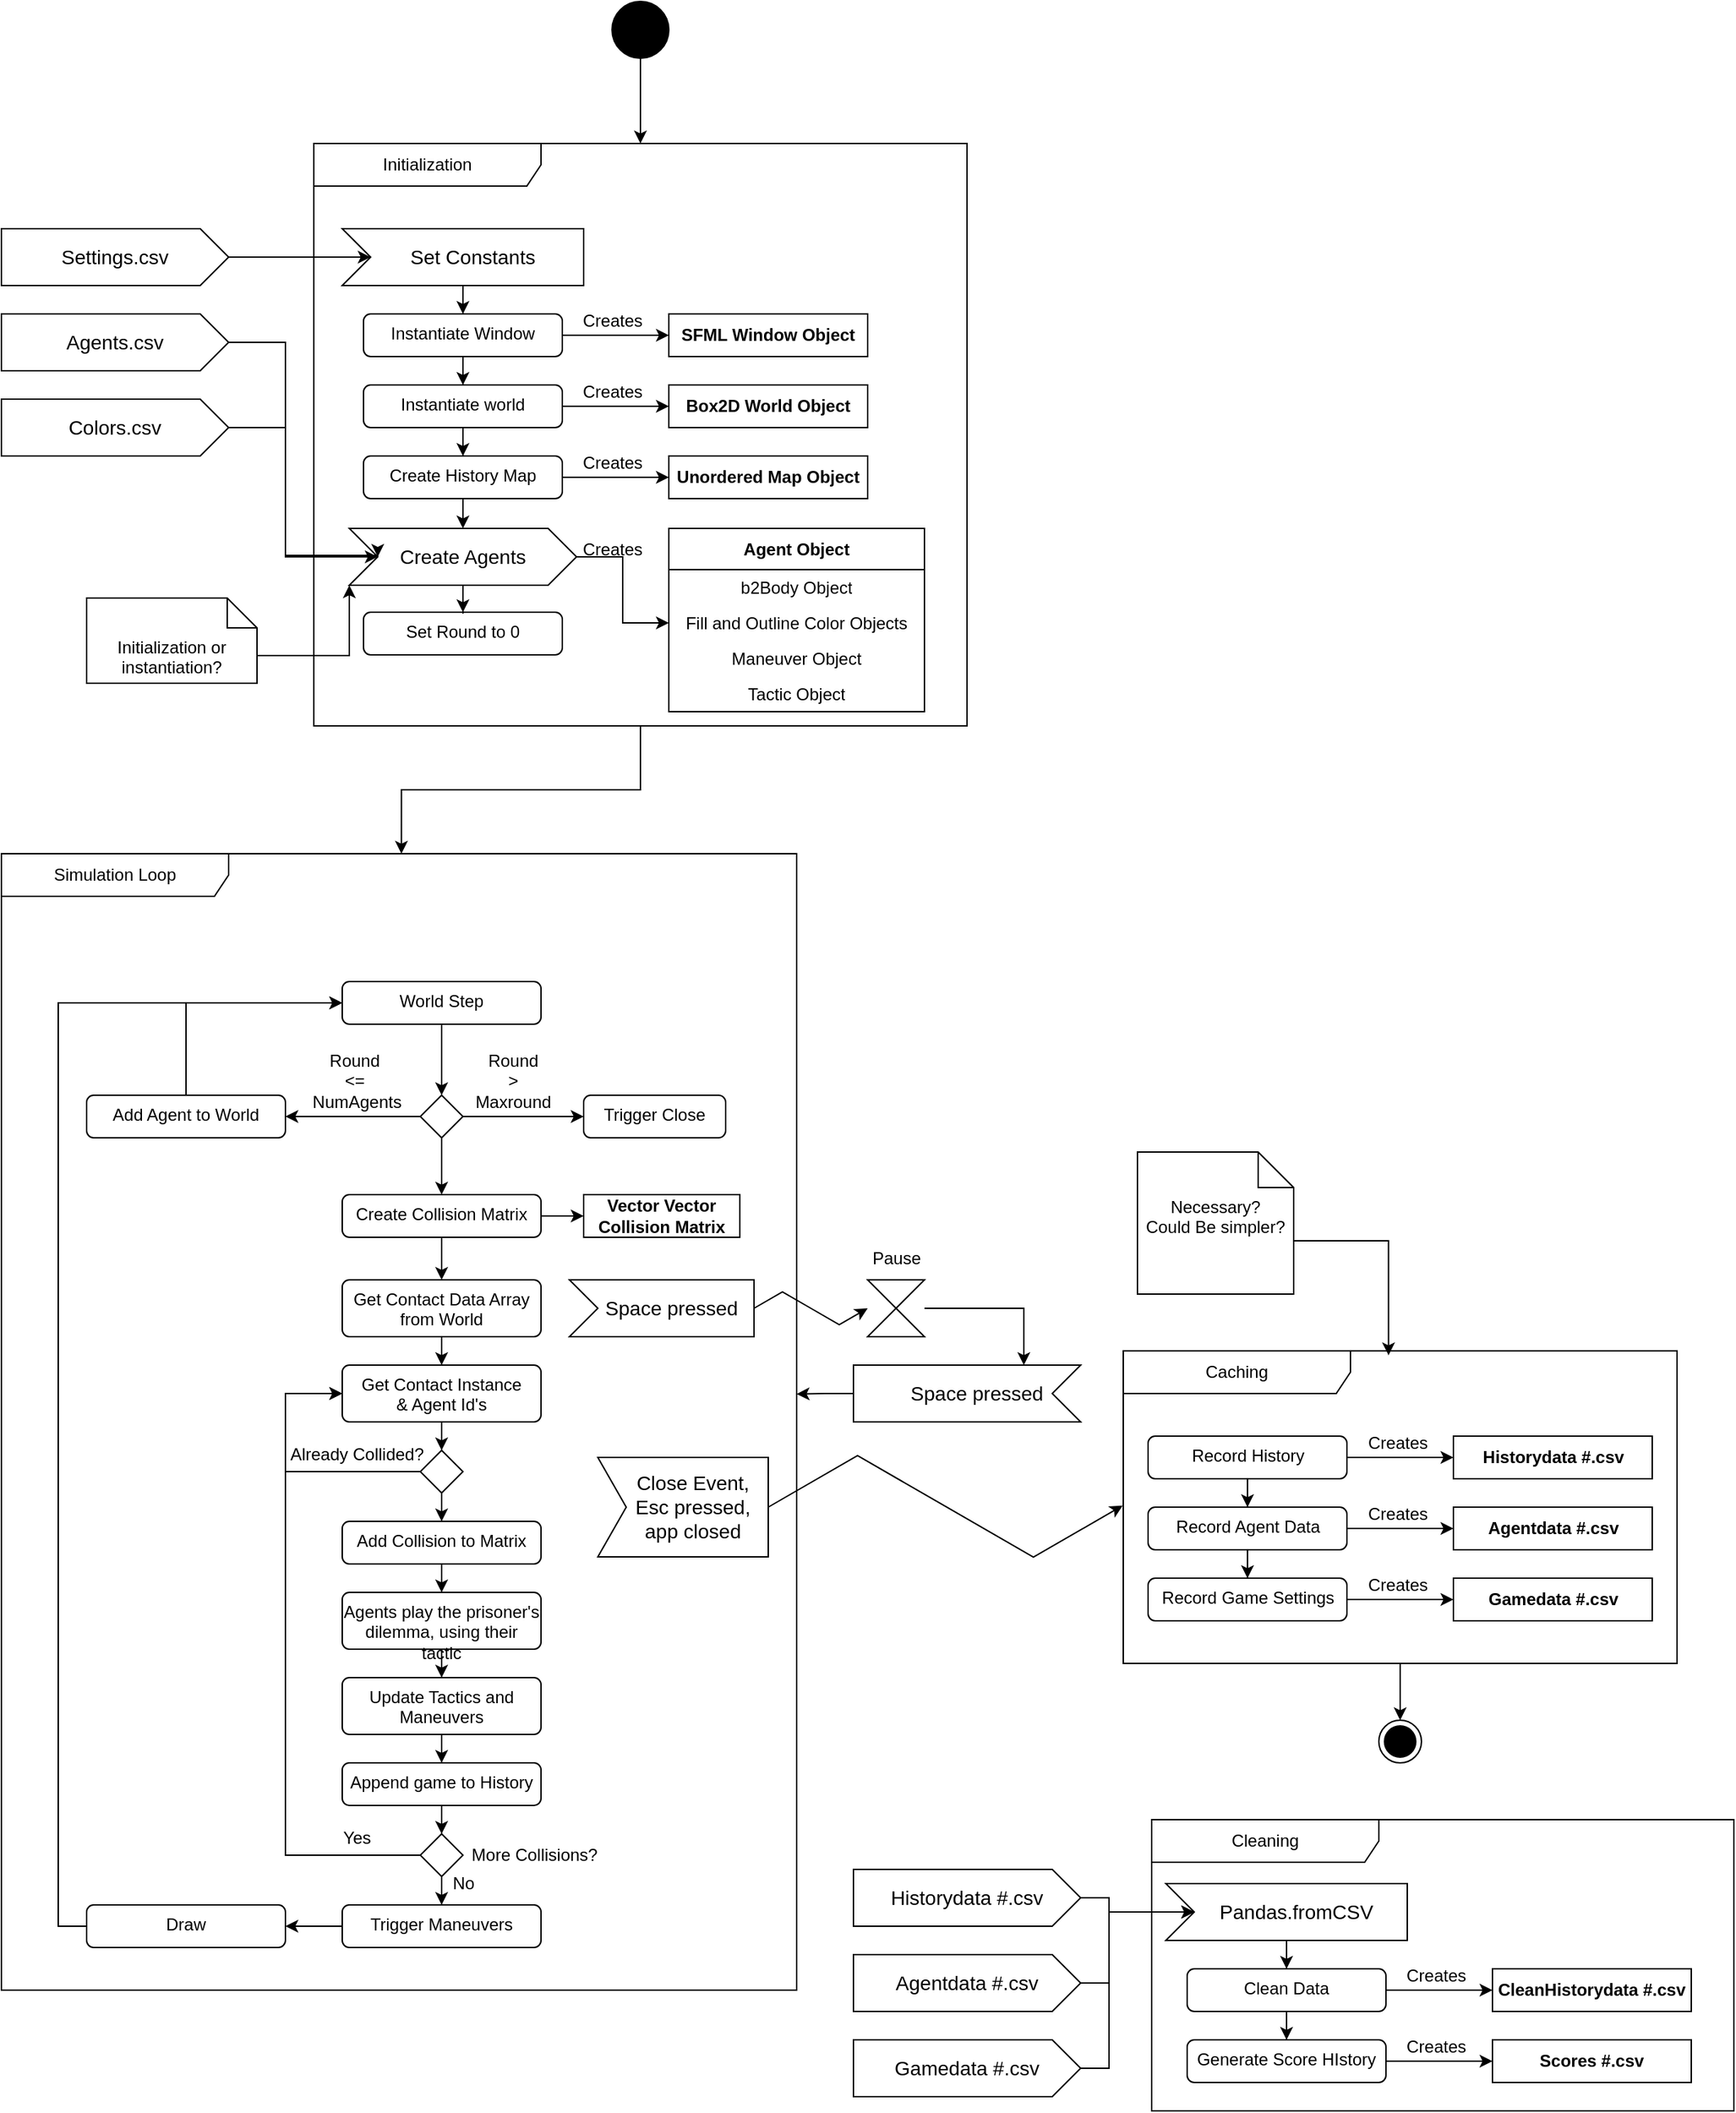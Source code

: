 <mxfile version="24.8.6">
  <diagram name="Page-1" id="0783ab3e-0a74-02c8-0abd-f7b4e66b4bec">
    <mxGraphModel dx="1615" dy="814" grid="1" gridSize="10" guides="1" tooltips="1" connect="1" arrows="1" fold="1" page="1" pageScale="1" pageWidth="850" pageHeight="1100" background="none" math="0" shadow="0">
      <root>
        <mxCell id="0" />
        <mxCell id="1" parent="0" />
        <mxCell id="HePBQS-gzyi-C_9M0Dz4-7" style="edgeStyle=orthogonalEdgeStyle;rounded=0;orthogonalLoop=1;jettySize=auto;html=1;exitX=0.5;exitY=1;exitDx=0;exitDy=0;" parent="1" source="HePBQS-gzyi-C_9M0Dz4-1" target="HePBQS-gzyi-C_9M0Dz4-6" edge="1">
          <mxGeometry relative="1" as="geometry" />
        </mxCell>
        <mxCell id="HePBQS-gzyi-C_9M0Dz4-1" value="" style="ellipse;fillColor=strokeColor;html=1;" parent="1" vertex="1">
          <mxGeometry x="630" y="40" width="40" height="40" as="geometry" />
        </mxCell>
        <mxCell id="ZIDh877lTrc100sIrqAo-133" value="" style="edgeStyle=orthogonalEdgeStyle;rounded=0;orthogonalLoop=1;jettySize=auto;html=1;entryX=0.503;entryY=0;entryDx=0;entryDy=0;entryPerimeter=0;" parent="1" source="HePBQS-gzyi-C_9M0Dz4-6" target="ZIDh877lTrc100sIrqAo-1" edge="1">
          <mxGeometry relative="1" as="geometry">
            <mxPoint x="650" y="630" as="targetPoint" />
          </mxGeometry>
        </mxCell>
        <mxCell id="HePBQS-gzyi-C_9M0Dz4-6" value="Initialization" style="shape=umlFrame;whiteSpace=wrap;html=1;pointerEvents=0;recursiveResize=0;container=1;collapsible=0;width=160;" parent="1" vertex="1">
          <mxGeometry x="420" y="140" width="460" height="410" as="geometry" />
        </mxCell>
        <mxCell id="HePBQS-gzyi-C_9M0Dz4-15" value="" style="edgeStyle=orthogonalEdgeStyle;rounded=0;orthogonalLoop=1;jettySize=auto;html=1;" parent="HePBQS-gzyi-C_9M0Dz4-6" source="HePBQS-gzyi-C_9M0Dz4-12" target="HePBQS-gzyi-C_9M0Dz4-14" edge="1">
          <mxGeometry relative="1" as="geometry" />
        </mxCell>
        <mxCell id="HePBQS-gzyi-C_9M0Dz4-12" value="Set Constants" style="html=1;shape=mxgraph.infographic.ribbonSimple;notch1=20;notch2=0;align=center;verticalAlign=middle;fontSize=14;fontStyle=0;fillColor=#FFFFFF;flipH=0;spacingRight=0;spacingLeft=14;whiteSpace=wrap;" parent="HePBQS-gzyi-C_9M0Dz4-6" vertex="1">
          <mxGeometry x="20" y="60" width="170" height="40" as="geometry" />
        </mxCell>
        <mxCell id="HePBQS-gzyi-C_9M0Dz4-17" value="" style="edgeStyle=orthogonalEdgeStyle;rounded=0;orthogonalLoop=1;jettySize=auto;html=1;" parent="HePBQS-gzyi-C_9M0Dz4-6" source="HePBQS-gzyi-C_9M0Dz4-14" target="HePBQS-gzyi-C_9M0Dz4-16" edge="1">
          <mxGeometry relative="1" as="geometry" />
        </mxCell>
        <mxCell id="HePBQS-gzyi-C_9M0Dz4-21" value="" style="edgeStyle=orthogonalEdgeStyle;rounded=0;orthogonalLoop=1;jettySize=auto;html=1;" parent="HePBQS-gzyi-C_9M0Dz4-6" source="HePBQS-gzyi-C_9M0Dz4-14" target="HePBQS-gzyi-C_9M0Dz4-20" edge="1">
          <mxGeometry relative="1" as="geometry" />
        </mxCell>
        <mxCell id="HePBQS-gzyi-C_9M0Dz4-14" value="Instantiate Window" style="html=1;align=center;verticalAlign=top;rounded=1;absoluteArcSize=1;arcSize=10;dashed=0;whiteSpace=wrap;" parent="HePBQS-gzyi-C_9M0Dz4-6" vertex="1">
          <mxGeometry x="35" y="120" width="140" height="30" as="geometry" />
        </mxCell>
        <mxCell id="HePBQS-gzyi-C_9M0Dz4-23" value="" style="edgeStyle=orthogonalEdgeStyle;rounded=0;orthogonalLoop=1;jettySize=auto;html=1;" parent="HePBQS-gzyi-C_9M0Dz4-6" source="HePBQS-gzyi-C_9M0Dz4-16" target="HePBQS-gzyi-C_9M0Dz4-22" edge="1">
          <mxGeometry relative="1" as="geometry" />
        </mxCell>
        <mxCell id="HePBQS-gzyi-C_9M0Dz4-38" style="edgeStyle=orthogonalEdgeStyle;rounded=0;orthogonalLoop=1;jettySize=auto;html=1;exitX=1;exitY=0.5;exitDx=0;exitDy=0;entryX=0;entryY=0.5;entryDx=0;entryDy=0;" parent="HePBQS-gzyi-C_9M0Dz4-6" source="HePBQS-gzyi-C_9M0Dz4-16" target="HePBQS-gzyi-C_9M0Dz4-32" edge="1">
          <mxGeometry relative="1" as="geometry" />
        </mxCell>
        <mxCell id="HePBQS-gzyi-C_9M0Dz4-16" value="Instantiate world" style="html=1;align=center;verticalAlign=top;rounded=1;absoluteArcSize=1;arcSize=10;dashed=0;whiteSpace=wrap;" parent="HePBQS-gzyi-C_9M0Dz4-6" vertex="1">
          <mxGeometry x="35" y="170" width="140" height="30" as="geometry" />
        </mxCell>
        <mxCell id="HePBQS-gzyi-C_9M0Dz4-20" value="SFML Window Object" style="fontStyle=1;whiteSpace=wrap;html=1;" parent="HePBQS-gzyi-C_9M0Dz4-6" vertex="1">
          <mxGeometry x="250" y="120" width="140" height="30" as="geometry" />
        </mxCell>
        <mxCell id="HePBQS-gzyi-C_9M0Dz4-39" style="edgeStyle=orthogonalEdgeStyle;rounded=0;orthogonalLoop=1;jettySize=auto;html=1;exitX=1;exitY=0.5;exitDx=0;exitDy=0;entryX=0;entryY=0.5;entryDx=0;entryDy=0;" parent="HePBQS-gzyi-C_9M0Dz4-6" source="HePBQS-gzyi-C_9M0Dz4-22" target="HePBQS-gzyi-C_9M0Dz4-34" edge="1">
          <mxGeometry relative="1" as="geometry" />
        </mxCell>
        <mxCell id="HePBQS-gzyi-C_9M0Dz4-59" value="" style="edgeStyle=orthogonalEdgeStyle;rounded=0;orthogonalLoop=1;jettySize=auto;html=1;" parent="HePBQS-gzyi-C_9M0Dz4-6" source="HePBQS-gzyi-C_9M0Dz4-22" target="HePBQS-gzyi-C_9M0Dz4-58" edge="1">
          <mxGeometry relative="1" as="geometry" />
        </mxCell>
        <mxCell id="HePBQS-gzyi-C_9M0Dz4-22" value="Create History Map" style="html=1;align=center;verticalAlign=top;rounded=1;absoluteArcSize=1;arcSize=10;dashed=0;whiteSpace=wrap;" parent="HePBQS-gzyi-C_9M0Dz4-6" vertex="1">
          <mxGeometry x="35" y="220" width="140" height="30" as="geometry" />
        </mxCell>
        <mxCell id="HePBQS-gzyi-C_9M0Dz4-28" value="Set Round to 0" style="html=1;align=center;verticalAlign=top;rounded=1;absoluteArcSize=1;arcSize=10;dashed=0;whiteSpace=wrap;" parent="HePBQS-gzyi-C_9M0Dz4-6" vertex="1">
          <mxGeometry x="35" y="330" width="140" height="30" as="geometry" />
        </mxCell>
        <mxCell id="HePBQS-gzyi-C_9M0Dz4-32" value="Box2D World Object" style="fontStyle=1;whiteSpace=wrap;html=1;" parent="HePBQS-gzyi-C_9M0Dz4-6" vertex="1">
          <mxGeometry x="250" y="170" width="140" height="30" as="geometry" />
        </mxCell>
        <mxCell id="HePBQS-gzyi-C_9M0Dz4-34" value="Unordered Map Object" style="fontStyle=1;whiteSpace=wrap;html=1;" parent="HePBQS-gzyi-C_9M0Dz4-6" vertex="1">
          <mxGeometry x="250" y="220" width="140" height="30" as="geometry" />
        </mxCell>
        <mxCell id="HePBQS-gzyi-C_9M0Dz4-41" value="Creates" style="text;html=1;align=center;verticalAlign=middle;resizable=0;points=[];autosize=1;strokeColor=none;fillColor=none;" parent="HePBQS-gzyi-C_9M0Dz4-6" vertex="1">
          <mxGeometry x="175" y="110" width="70" height="30" as="geometry" />
        </mxCell>
        <mxCell id="HePBQS-gzyi-C_9M0Dz4-42" value="Creates" style="text;html=1;align=center;verticalAlign=middle;resizable=0;points=[];autosize=1;strokeColor=none;fillColor=none;" parent="HePBQS-gzyi-C_9M0Dz4-6" vertex="1">
          <mxGeometry x="175" y="160" width="70" height="30" as="geometry" />
        </mxCell>
        <mxCell id="HePBQS-gzyi-C_9M0Dz4-43" value="Creates" style="text;html=1;align=center;verticalAlign=middle;resizable=0;points=[];autosize=1;strokeColor=none;fillColor=none;" parent="HePBQS-gzyi-C_9M0Dz4-6" vertex="1">
          <mxGeometry x="175" y="210" width="70" height="30" as="geometry" />
        </mxCell>
        <mxCell id="HePBQS-gzyi-C_9M0Dz4-45" value="Creates" style="text;html=1;align=center;verticalAlign=middle;resizable=0;points=[];autosize=1;strokeColor=none;fillColor=none;" parent="HePBQS-gzyi-C_9M0Dz4-6" vertex="1">
          <mxGeometry x="175" y="271" width="70" height="30" as="geometry" />
        </mxCell>
        <mxCell id="HePBQS-gzyi-C_9M0Dz4-51" value="Agent Object" style="swimlane;fontStyle=1;align=center;verticalAlign=middle;childLayout=stackLayout;horizontal=1;startSize=29;horizontalStack=0;resizeParent=1;resizeParentMax=0;resizeLast=0;collapsible=0;marginBottom=0;html=1;whiteSpace=wrap;" parent="HePBQS-gzyi-C_9M0Dz4-6" vertex="1">
          <mxGeometry x="250" y="271" width="180" height="129" as="geometry" />
        </mxCell>
        <mxCell id="HePBQS-gzyi-C_9M0Dz4-52" value="b2Body Object" style="text;html=1;strokeColor=none;fillColor=none;align=center;verticalAlign=middle;spacingLeft=4;spacingRight=4;overflow=hidden;rotatable=0;points=[[0,0.5],[1,0.5]];portConstraint=eastwest;whiteSpace=wrap;" parent="HePBQS-gzyi-C_9M0Dz4-51" vertex="1">
          <mxGeometry y="29" width="180" height="25" as="geometry" />
        </mxCell>
        <mxCell id="HePBQS-gzyi-C_9M0Dz4-54" value="Fill and Outline Color Objects" style="text;html=1;strokeColor=none;fillColor=none;align=center;verticalAlign=middle;spacingLeft=4;spacingRight=4;overflow=hidden;rotatable=0;points=[[0,0.5],[1,0.5]];portConstraint=eastwest;whiteSpace=wrap;" parent="HePBQS-gzyi-C_9M0Dz4-51" vertex="1">
          <mxGeometry y="54" width="180" height="25" as="geometry" />
        </mxCell>
        <mxCell id="HePBQS-gzyi-C_9M0Dz4-55" value="Maneuver Object" style="text;html=1;strokeColor=none;fillColor=none;align=center;verticalAlign=middle;spacingLeft=4;spacingRight=4;overflow=hidden;rotatable=0;points=[[0,0.5],[1,0.5]];portConstraint=eastwest;whiteSpace=wrap;" parent="HePBQS-gzyi-C_9M0Dz4-51" vertex="1">
          <mxGeometry y="79" width="180" height="25" as="geometry" />
        </mxCell>
        <mxCell id="HePBQS-gzyi-C_9M0Dz4-56" value="Tactic Object" style="text;html=1;strokeColor=none;fillColor=none;align=center;verticalAlign=middle;spacingLeft=4;spacingRight=4;overflow=hidden;rotatable=0;points=[[0,0.5],[1,0.5]];portConstraint=eastwest;whiteSpace=wrap;" parent="HePBQS-gzyi-C_9M0Dz4-51" vertex="1">
          <mxGeometry y="104" width="180" height="25" as="geometry" />
        </mxCell>
        <mxCell id="HePBQS-gzyi-C_9M0Dz4-62" value="" style="edgeStyle=orthogonalEdgeStyle;rounded=0;orthogonalLoop=1;jettySize=auto;html=1;" parent="HePBQS-gzyi-C_9M0Dz4-6" source="HePBQS-gzyi-C_9M0Dz4-58" target="HePBQS-gzyi-C_9M0Dz4-28" edge="1">
          <mxGeometry relative="1" as="geometry" />
        </mxCell>
        <mxCell id="HePBQS-gzyi-C_9M0Dz4-64" style="edgeStyle=orthogonalEdgeStyle;rounded=0;orthogonalLoop=1;jettySize=auto;html=1;exitX=1;exitY=0.5;exitDx=0;exitDy=0;exitPerimeter=0;entryX=0;entryY=0.5;entryDx=0;entryDy=0;" parent="HePBQS-gzyi-C_9M0Dz4-6" source="HePBQS-gzyi-C_9M0Dz4-58" target="HePBQS-gzyi-C_9M0Dz4-54" edge="1">
          <mxGeometry relative="1" as="geometry" />
        </mxCell>
        <mxCell id="HePBQS-gzyi-C_9M0Dz4-58" value="Create Agents" style="html=1;shape=mxgraph.infographic.ribbonSimple;notch1=20;notch2=20;align=center;verticalAlign=middle;fontSize=14;fontStyle=0;fillColor=#FFFFFF;whiteSpace=wrap;" parent="HePBQS-gzyi-C_9M0Dz4-6" vertex="1">
          <mxGeometry x="25" y="271" width="160" height="40" as="geometry" />
        </mxCell>
        <mxCell id="HePBQS-gzyi-C_9M0Dz4-8" value="&lt;div&gt;Settings.csv&lt;/div&gt;" style="html=1;shape=mxgraph.infographic.ribbonSimple;notch1=0;notch2=20;align=center;verticalAlign=middle;fontSize=14;fontStyle=0;fillColor=#FFFFFF;whiteSpace=wrap;" parent="1" vertex="1">
          <mxGeometry x="200" y="200" width="160" height="40" as="geometry" />
        </mxCell>
        <mxCell id="HePBQS-gzyi-C_9M0Dz4-9" value="Colors.csv" style="html=1;shape=mxgraph.infographic.ribbonSimple;notch1=0;notch2=20;align=center;verticalAlign=middle;fontSize=14;fontStyle=0;fillColor=#FFFFFF;whiteSpace=wrap;" parent="1" vertex="1">
          <mxGeometry x="200" y="320" width="160" height="40" as="geometry" />
        </mxCell>
        <mxCell id="HePBQS-gzyi-C_9M0Dz4-10" value="Agents.csv" style="html=1;shape=mxgraph.infographic.ribbonSimple;notch1=0;notch2=20;align=center;verticalAlign=middle;fontSize=14;fontStyle=0;fillColor=#FFFFFF;whiteSpace=wrap;" parent="1" vertex="1">
          <mxGeometry x="200" y="260" width="160" height="40" as="geometry" />
        </mxCell>
        <mxCell id="HePBQS-gzyi-C_9M0Dz4-13" style="edgeStyle=orthogonalEdgeStyle;rounded=0;orthogonalLoop=1;jettySize=auto;html=1;exitX=1;exitY=0.5;exitDx=0;exitDy=0;exitPerimeter=0;entryX=0;entryY=0;entryDx=20;entryDy=20;entryPerimeter=0;" parent="1" source="HePBQS-gzyi-C_9M0Dz4-8" target="HePBQS-gzyi-C_9M0Dz4-12" edge="1">
          <mxGeometry relative="1" as="geometry" />
        </mxCell>
        <mxCell id="HePBQS-gzyi-C_9M0Dz4-26" value="Initialization or instantiation?" style="shape=note2;boundedLbl=1;whiteSpace=wrap;html=1;size=21;verticalAlign=top;align=center;" parent="1" vertex="1">
          <mxGeometry x="260" y="460" width="120" height="60" as="geometry" />
        </mxCell>
        <mxCell id="HePBQS-gzyi-C_9M0Dz4-60" style="edgeStyle=orthogonalEdgeStyle;rounded=0;orthogonalLoop=1;jettySize=auto;html=1;exitX=1;exitY=0.5;exitDx=0;exitDy=0;exitPerimeter=0;entryX=0;entryY=0;entryDx=20;entryDy=20;entryPerimeter=0;" parent="1" source="HePBQS-gzyi-C_9M0Dz4-10" target="HePBQS-gzyi-C_9M0Dz4-58" edge="1">
          <mxGeometry relative="1" as="geometry">
            <Array as="points">
              <mxPoint x="400" y="280" />
              <mxPoint x="400" y="430" />
              <mxPoint x="465" y="430" />
            </Array>
          </mxGeometry>
        </mxCell>
        <mxCell id="HePBQS-gzyi-C_9M0Dz4-61" style="edgeStyle=orthogonalEdgeStyle;rounded=0;orthogonalLoop=1;jettySize=auto;html=1;exitX=1;exitY=0.5;exitDx=0;exitDy=0;exitPerimeter=0;entryX=0;entryY=0;entryDx=20;entryDy=20;entryPerimeter=0;" parent="1" source="HePBQS-gzyi-C_9M0Dz4-9" target="HePBQS-gzyi-C_9M0Dz4-58" edge="1">
          <mxGeometry relative="1" as="geometry">
            <Array as="points">
              <mxPoint x="400" y="340" />
              <mxPoint x="400" y="431" />
            </Array>
          </mxGeometry>
        </mxCell>
        <mxCell id="ZIDh877lTrc100sIrqAo-1" value="Simulation Loop" style="shape=umlFrame;whiteSpace=wrap;html=1;pointerEvents=0;recursiveResize=0;container=1;collapsible=0;width=160;" parent="1" vertex="1">
          <mxGeometry x="200" y="640" width="560" height="800" as="geometry" />
        </mxCell>
        <mxCell id="ZIDh877lTrc100sIrqAo-4" value="" style="edgeStyle=orthogonalEdgeStyle;rounded=0;orthogonalLoop=1;jettySize=auto;html=1;" parent="ZIDh877lTrc100sIrqAo-1" source="ZIDh877lTrc100sIrqAo-2" target="ZIDh877lTrc100sIrqAo-3" edge="1">
          <mxGeometry relative="1" as="geometry" />
        </mxCell>
        <mxCell id="ZIDh877lTrc100sIrqAo-2" value="World Step" style="html=1;align=center;verticalAlign=top;rounded=1;absoluteArcSize=1;arcSize=10;dashed=0;whiteSpace=wrap;" parent="ZIDh877lTrc100sIrqAo-1" vertex="1">
          <mxGeometry x="240" y="90" width="140" height="30" as="geometry" />
        </mxCell>
        <mxCell id="ZIDh877lTrc100sIrqAo-8" value="" style="edgeStyle=orthogonalEdgeStyle;rounded=0;orthogonalLoop=1;jettySize=auto;html=1;" parent="ZIDh877lTrc100sIrqAo-1" source="ZIDh877lTrc100sIrqAo-3" target="ZIDh877lTrc100sIrqAo-7" edge="1">
          <mxGeometry relative="1" as="geometry" />
        </mxCell>
        <mxCell id="ZIDh877lTrc100sIrqAo-13" value="" style="edgeStyle=orthogonalEdgeStyle;rounded=0;orthogonalLoop=1;jettySize=auto;html=1;" parent="ZIDh877lTrc100sIrqAo-1" source="ZIDh877lTrc100sIrqAo-3" target="ZIDh877lTrc100sIrqAo-12" edge="1">
          <mxGeometry relative="1" as="geometry" />
        </mxCell>
        <mxCell id="ZIDh877lTrc100sIrqAo-29" value="" style="edgeStyle=orthogonalEdgeStyle;rounded=0;orthogonalLoop=1;jettySize=auto;html=1;" parent="ZIDh877lTrc100sIrqAo-1" source="ZIDh877lTrc100sIrqAo-3" target="ZIDh877lTrc100sIrqAo-28" edge="1">
          <mxGeometry relative="1" as="geometry" />
        </mxCell>
        <mxCell id="ZIDh877lTrc100sIrqAo-3" value="" style="rhombus;" parent="ZIDh877lTrc100sIrqAo-1" vertex="1">
          <mxGeometry x="295" y="170" width="30" height="30" as="geometry" />
        </mxCell>
        <mxCell id="ZIDh877lTrc100sIrqAo-10" style="edgeStyle=orthogonalEdgeStyle;rounded=0;orthogonalLoop=1;jettySize=auto;html=1;exitX=0.5;exitY=0;exitDx=0;exitDy=0;entryX=0;entryY=0.5;entryDx=0;entryDy=0;" parent="ZIDh877lTrc100sIrqAo-1" source="ZIDh877lTrc100sIrqAo-7" target="ZIDh877lTrc100sIrqAo-2" edge="1">
          <mxGeometry relative="1" as="geometry" />
        </mxCell>
        <mxCell id="ZIDh877lTrc100sIrqAo-7" value="Add Agent to World" style="html=1;align=center;verticalAlign=top;rounded=1;absoluteArcSize=1;arcSize=10;dashed=0;whiteSpace=wrap;" parent="ZIDh877lTrc100sIrqAo-1" vertex="1">
          <mxGeometry x="60" y="170" width="140" height="30" as="geometry" />
        </mxCell>
        <mxCell id="ZIDh877lTrc100sIrqAo-9" value="&lt;div&gt;Round&amp;nbsp;&lt;/div&gt;&lt;div&gt;&amp;lt;=&amp;nbsp;&lt;/div&gt;&lt;div&gt;NumAgents&lt;/div&gt;" style="text;html=1;align=center;verticalAlign=middle;resizable=0;points=[];autosize=1;strokeColor=none;fillColor=none;" parent="ZIDh877lTrc100sIrqAo-1" vertex="1">
          <mxGeometry x="210" y="130" width="80" height="60" as="geometry" />
        </mxCell>
        <mxCell id="ZIDh877lTrc100sIrqAo-12" value="Trigger Close" style="html=1;align=center;verticalAlign=top;rounded=1;absoluteArcSize=1;arcSize=10;dashed=0;whiteSpace=wrap;" parent="ZIDh877lTrc100sIrqAo-1" vertex="1">
          <mxGeometry x="410" y="170" width="100" height="30" as="geometry" />
        </mxCell>
        <mxCell id="ZIDh877lTrc100sIrqAo-14" value="&lt;div&gt;Round&lt;/div&gt;&lt;div&gt;&amp;gt;&lt;/div&gt;&lt;div&gt;Maxround&lt;br&gt;&lt;/div&gt;" style="text;html=1;align=center;verticalAlign=middle;resizable=0;points=[];autosize=1;strokeColor=none;fillColor=none;" parent="ZIDh877lTrc100sIrqAo-1" vertex="1">
          <mxGeometry x="325" y="130" width="70" height="60" as="geometry" />
        </mxCell>
        <mxCell id="ZIDh877lTrc100sIrqAo-31" value="" style="edgeStyle=orthogonalEdgeStyle;rounded=0;orthogonalLoop=1;jettySize=auto;html=1;" parent="ZIDh877lTrc100sIrqAo-1" source="ZIDh877lTrc100sIrqAo-28" target="ZIDh877lTrc100sIrqAo-30" edge="1">
          <mxGeometry relative="1" as="geometry" />
        </mxCell>
        <mxCell id="ZIDh877lTrc100sIrqAo-39" style="edgeStyle=orthogonalEdgeStyle;rounded=0;orthogonalLoop=1;jettySize=auto;html=1;exitX=0.5;exitY=1;exitDx=0;exitDy=0;entryX=0.5;entryY=0;entryDx=0;entryDy=0;" parent="ZIDh877lTrc100sIrqAo-1" source="ZIDh877lTrc100sIrqAo-28" target="ZIDh877lTrc100sIrqAo-32" edge="1">
          <mxGeometry relative="1" as="geometry" />
        </mxCell>
        <mxCell id="ZIDh877lTrc100sIrqAo-28" value="Create Collision Matrix" style="html=1;align=center;verticalAlign=top;rounded=1;absoluteArcSize=1;arcSize=10;dashed=0;whiteSpace=wrap;" parent="ZIDh877lTrc100sIrqAo-1" vertex="1">
          <mxGeometry x="240" y="240" width="140" height="30" as="geometry" />
        </mxCell>
        <mxCell id="ZIDh877lTrc100sIrqAo-30" value="&lt;div&gt;Vector Vector&lt;/div&gt;&lt;div&gt;Collision Matrix&lt;br&gt;&lt;/div&gt;" style="fontStyle=1;whiteSpace=wrap;html=1;" parent="ZIDh877lTrc100sIrqAo-1" vertex="1">
          <mxGeometry x="410" y="240" width="110" height="30" as="geometry" />
        </mxCell>
        <mxCell id="ZIDh877lTrc100sIrqAo-37" value="" style="edgeStyle=orthogonalEdgeStyle;rounded=0;orthogonalLoop=1;jettySize=auto;html=1;" parent="ZIDh877lTrc100sIrqAo-1" source="ZIDh877lTrc100sIrqAo-32" target="ZIDh877lTrc100sIrqAo-33" edge="1">
          <mxGeometry relative="1" as="geometry" />
        </mxCell>
        <mxCell id="ZIDh877lTrc100sIrqAo-32" value="&lt;div&gt;Get Contact Data Array from World&lt;br&gt;&lt;/div&gt;" style="html=1;align=center;verticalAlign=top;rounded=1;absoluteArcSize=1;arcSize=10;dashed=0;whiteSpace=wrap;" parent="ZIDh877lTrc100sIrqAo-1" vertex="1">
          <mxGeometry x="240" y="300" width="140" height="40" as="geometry" />
        </mxCell>
        <mxCell id="ZIDh877lTrc100sIrqAo-43" value="" style="edgeStyle=orthogonalEdgeStyle;rounded=0;orthogonalLoop=1;jettySize=auto;html=1;" parent="ZIDh877lTrc100sIrqAo-1" source="ZIDh877lTrc100sIrqAo-33" target="ZIDh877lTrc100sIrqAo-42" edge="1">
          <mxGeometry relative="1" as="geometry" />
        </mxCell>
        <mxCell id="ZIDh877lTrc100sIrqAo-33" value="&lt;div&gt;Get Contact Instance&lt;/div&gt;&lt;div&gt;&amp;amp; Agent Id&#39;s&lt;br&gt;&lt;/div&gt;" style="html=1;align=center;verticalAlign=top;rounded=1;absoluteArcSize=1;arcSize=10;dashed=0;whiteSpace=wrap;" parent="ZIDh877lTrc100sIrqAo-1" vertex="1">
          <mxGeometry x="240" y="360" width="140" height="40" as="geometry" />
        </mxCell>
        <mxCell id="ZIDh877lTrc100sIrqAo-44" style="edgeStyle=orthogonalEdgeStyle;rounded=0;orthogonalLoop=1;jettySize=auto;html=1;exitX=0;exitY=0.5;exitDx=0;exitDy=0;entryX=0;entryY=0.5;entryDx=0;entryDy=0;" parent="ZIDh877lTrc100sIrqAo-1" source="ZIDh877lTrc100sIrqAo-42" target="ZIDh877lTrc100sIrqAo-33" edge="1">
          <mxGeometry relative="1" as="geometry">
            <Array as="points">
              <mxPoint x="200" y="435" />
              <mxPoint x="200" y="380" />
            </Array>
          </mxGeometry>
        </mxCell>
        <mxCell id="ZIDh877lTrc100sIrqAo-47" value="" style="edgeStyle=orthogonalEdgeStyle;rounded=0;orthogonalLoop=1;jettySize=auto;html=1;" parent="ZIDh877lTrc100sIrqAo-1" source="ZIDh877lTrc100sIrqAo-42" target="ZIDh877lTrc100sIrqAo-46" edge="1">
          <mxGeometry relative="1" as="geometry" />
        </mxCell>
        <mxCell id="ZIDh877lTrc100sIrqAo-42" value="" style="rhombus;" parent="ZIDh877lTrc100sIrqAo-1" vertex="1">
          <mxGeometry x="295" y="420" width="30" height="30" as="geometry" />
        </mxCell>
        <mxCell id="ZIDh877lTrc100sIrqAo-45" value="Already Collided?" style="text;html=1;align=center;verticalAlign=middle;resizable=0;points=[];autosize=1;strokeColor=none;fillColor=none;" parent="ZIDh877lTrc100sIrqAo-1" vertex="1">
          <mxGeometry x="195" y="408" width="110" height="30" as="geometry" />
        </mxCell>
        <mxCell id="ZIDh877lTrc100sIrqAo-50" value="" style="edgeStyle=orthogonalEdgeStyle;rounded=0;orthogonalLoop=1;jettySize=auto;html=1;" parent="ZIDh877lTrc100sIrqAo-1" source="ZIDh877lTrc100sIrqAo-46" target="ZIDh877lTrc100sIrqAo-48" edge="1">
          <mxGeometry relative="1" as="geometry" />
        </mxCell>
        <mxCell id="ZIDh877lTrc100sIrqAo-46" value="Add Collision to Matrix" style="html=1;align=center;verticalAlign=top;rounded=1;absoluteArcSize=1;arcSize=10;dashed=0;whiteSpace=wrap;" parent="ZIDh877lTrc100sIrqAo-1" vertex="1">
          <mxGeometry x="240" y="470" width="140" height="30" as="geometry" />
        </mxCell>
        <mxCell id="ZIDh877lTrc100sIrqAo-52" value="" style="edgeStyle=orthogonalEdgeStyle;rounded=0;orthogonalLoop=1;jettySize=auto;html=1;" parent="ZIDh877lTrc100sIrqAo-1" source="ZIDh877lTrc100sIrqAo-48" target="ZIDh877lTrc100sIrqAo-51" edge="1">
          <mxGeometry relative="1" as="geometry" />
        </mxCell>
        <mxCell id="ZIDh877lTrc100sIrqAo-48" value="Agents play the prisoner&#39;s dilemma, using their tactic " style="html=1;align=center;verticalAlign=top;rounded=1;absoluteArcSize=1;arcSize=10;dashed=0;whiteSpace=wrap;" parent="ZIDh877lTrc100sIrqAo-1" vertex="1">
          <mxGeometry x="240" y="520" width="140" height="40" as="geometry" />
        </mxCell>
        <mxCell id="ZIDh877lTrc100sIrqAo-49" style="edgeStyle=orthogonalEdgeStyle;rounded=0;orthogonalLoop=1;jettySize=auto;html=1;exitX=0.5;exitY=1;exitDx=0;exitDy=0;" parent="ZIDh877lTrc100sIrqAo-1" source="ZIDh877lTrc100sIrqAo-48" target="ZIDh877lTrc100sIrqAo-48" edge="1">
          <mxGeometry relative="1" as="geometry" />
        </mxCell>
        <mxCell id="ZIDh877lTrc100sIrqAo-87" value="" style="edgeStyle=orthogonalEdgeStyle;rounded=0;orthogonalLoop=1;jettySize=auto;html=1;" parent="ZIDh877lTrc100sIrqAo-1" source="ZIDh877lTrc100sIrqAo-51" target="ZIDh877lTrc100sIrqAo-86" edge="1">
          <mxGeometry relative="1" as="geometry" />
        </mxCell>
        <mxCell id="ZIDh877lTrc100sIrqAo-51" value="&lt;div&gt;Update Tactics and Maneuvers&lt;br&gt;&lt;/div&gt;" style="html=1;align=center;verticalAlign=top;rounded=1;absoluteArcSize=1;arcSize=10;dashed=0;whiteSpace=wrap;" parent="ZIDh877lTrc100sIrqAo-1" vertex="1">
          <mxGeometry x="240" y="580" width="140" height="40" as="geometry" />
        </mxCell>
        <mxCell id="ZIDh877lTrc100sIrqAo-89" value="" style="edgeStyle=orthogonalEdgeStyle;rounded=0;orthogonalLoop=1;jettySize=auto;html=1;" parent="ZIDh877lTrc100sIrqAo-1" source="ZIDh877lTrc100sIrqAo-86" target="ZIDh877lTrc100sIrqAo-88" edge="1">
          <mxGeometry relative="1" as="geometry" />
        </mxCell>
        <mxCell id="ZIDh877lTrc100sIrqAo-86" value="Append game to History" style="html=1;align=center;verticalAlign=top;rounded=1;absoluteArcSize=1;arcSize=10;dashed=0;whiteSpace=wrap;" parent="ZIDh877lTrc100sIrqAo-1" vertex="1">
          <mxGeometry x="240" y="640" width="140" height="30" as="geometry" />
        </mxCell>
        <mxCell id="ZIDh877lTrc100sIrqAo-90" style="edgeStyle=orthogonalEdgeStyle;rounded=0;orthogonalLoop=1;jettySize=auto;html=1;exitX=0;exitY=0.5;exitDx=0;exitDy=0;entryX=0;entryY=0.5;entryDx=0;entryDy=0;" parent="ZIDh877lTrc100sIrqAo-1" source="ZIDh877lTrc100sIrqAo-88" target="ZIDh877lTrc100sIrqAo-33" edge="1">
          <mxGeometry relative="1" as="geometry">
            <Array as="points">
              <mxPoint x="200" y="705" />
              <mxPoint x="200" y="380" />
            </Array>
          </mxGeometry>
        </mxCell>
        <mxCell id="ZIDh877lTrc100sIrqAo-101" value="" style="edgeStyle=orthogonalEdgeStyle;rounded=0;orthogonalLoop=1;jettySize=auto;html=1;" parent="ZIDh877lTrc100sIrqAo-1" source="ZIDh877lTrc100sIrqAo-88" target="ZIDh877lTrc100sIrqAo-95" edge="1">
          <mxGeometry relative="1" as="geometry" />
        </mxCell>
        <mxCell id="ZIDh877lTrc100sIrqAo-88" value="" style="rhombus;" parent="ZIDh877lTrc100sIrqAo-1" vertex="1">
          <mxGeometry x="295" y="690" width="30" height="30" as="geometry" />
        </mxCell>
        <mxCell id="ZIDh877lTrc100sIrqAo-92" value="More Collisions?" style="text;html=1;align=center;verticalAlign=middle;resizable=0;points=[];autosize=1;strokeColor=none;fillColor=none;" parent="ZIDh877lTrc100sIrqAo-1" vertex="1">
          <mxGeometry x="320" y="690" width="110" height="30" as="geometry" />
        </mxCell>
        <mxCell id="ZIDh877lTrc100sIrqAo-94" value="&lt;div&gt;Yes&lt;/div&gt;" style="text;html=1;align=center;verticalAlign=middle;resizable=0;points=[];autosize=1;strokeColor=none;fillColor=none;" parent="ZIDh877lTrc100sIrqAo-1" vertex="1">
          <mxGeometry x="230" y="678" width="40" height="30" as="geometry" />
        </mxCell>
        <mxCell id="ZIDh877lTrc100sIrqAo-98" value="" style="edgeStyle=orthogonalEdgeStyle;rounded=0;orthogonalLoop=1;jettySize=auto;html=1;" parent="ZIDh877lTrc100sIrqAo-1" source="ZIDh877lTrc100sIrqAo-95" target="ZIDh877lTrc100sIrqAo-96" edge="1">
          <mxGeometry relative="1" as="geometry" />
        </mxCell>
        <mxCell id="ZIDh877lTrc100sIrqAo-95" value="Trigger Maneuvers" style="html=1;align=center;verticalAlign=top;rounded=1;absoluteArcSize=1;arcSize=10;dashed=0;whiteSpace=wrap;" parent="ZIDh877lTrc100sIrqAo-1" vertex="1">
          <mxGeometry x="240" y="740" width="140" height="30" as="geometry" />
        </mxCell>
        <mxCell id="ZIDh877lTrc100sIrqAo-100" style="edgeStyle=orthogonalEdgeStyle;rounded=0;orthogonalLoop=1;jettySize=auto;html=1;exitX=0;exitY=0.5;exitDx=0;exitDy=0;entryX=0;entryY=0.5;entryDx=0;entryDy=0;" parent="ZIDh877lTrc100sIrqAo-1" source="ZIDh877lTrc100sIrqAo-96" target="ZIDh877lTrc100sIrqAo-2" edge="1">
          <mxGeometry relative="1" as="geometry" />
        </mxCell>
        <mxCell id="ZIDh877lTrc100sIrqAo-96" value="Draw" style="html=1;align=center;verticalAlign=top;rounded=1;absoluteArcSize=1;arcSize=10;dashed=0;whiteSpace=wrap;" parent="ZIDh877lTrc100sIrqAo-1" vertex="1">
          <mxGeometry x="60" y="740" width="140" height="30" as="geometry" />
        </mxCell>
        <mxCell id="ZIDh877lTrc100sIrqAo-102" value="No" style="text;html=1;align=center;verticalAlign=middle;resizable=0;points=[];autosize=1;strokeColor=none;fillColor=none;" parent="ZIDh877lTrc100sIrqAo-1" vertex="1">
          <mxGeometry x="305" y="710" width="40" height="30" as="geometry" />
        </mxCell>
        <mxCell id="ZIDh877lTrc100sIrqAo-17" style="edgeStyle=isometricEdgeStyle;rounded=0;orthogonalLoop=1;jettySize=auto;html=1;exitX=1;exitY=0.5;exitDx=0;exitDy=0;exitPerimeter=0;entryX=-0.001;entryY=0.495;entryDx=0;entryDy=0;entryPerimeter=0;" parent="1" source="ZIDh877lTrc100sIrqAo-15" target="ZIDh877lTrc100sIrqAo-134" edge="1">
          <mxGeometry relative="1" as="geometry">
            <mxPoint x="920" y="1100" as="targetPoint" />
          </mxGeometry>
        </mxCell>
        <mxCell id="ZIDh877lTrc100sIrqAo-20" style="edgeStyle=isometricEdgeStyle;rounded=0;orthogonalLoop=1;jettySize=auto;html=1;exitX=1;exitY=0.5;exitDx=0;exitDy=0;exitPerimeter=0;entryX=0;entryY=0.5;entryDx=0;entryDy=0;" parent="1" source="ZIDh877lTrc100sIrqAo-18" target="ZIDh877lTrc100sIrqAo-19" edge="1">
          <mxGeometry relative="1" as="geometry" />
        </mxCell>
        <mxCell id="ZIDh877lTrc100sIrqAo-22" style="edgeStyle=orthogonalEdgeStyle;rounded=0;orthogonalLoop=1;jettySize=auto;html=1;exitX=1;exitY=0.5;exitDx=0;exitDy=0;entryX=0;entryY=0;entryDx=40;entryDy=40;entryPerimeter=0;" parent="1" source="ZIDh877lTrc100sIrqAo-19" target="ZIDh877lTrc100sIrqAo-21" edge="1">
          <mxGeometry relative="1" as="geometry" />
        </mxCell>
        <mxCell id="ZIDh877lTrc100sIrqAo-104" style="edgeStyle=orthogonalEdgeStyle;rounded=0;orthogonalLoop=1;jettySize=auto;html=1;exitX=1;exitY=0.5;exitDx=0;exitDy=0;exitPerimeter=0;entryX=1;entryY=0.638;entryDx=0;entryDy=0;entryPerimeter=0;" parent="1" source="ZIDh877lTrc100sIrqAo-21" edge="1">
          <mxGeometry relative="1" as="geometry">
            <mxPoint x="760" y="1020.4" as="targetPoint" />
          </mxGeometry>
        </mxCell>
        <mxCell id="ZIDh877lTrc100sIrqAo-15" value="&lt;div&gt;Close Event,&lt;/div&gt;&lt;div&gt;Esc pressed,&lt;/div&gt;&lt;div&gt;app closed&lt;br&gt;&lt;/div&gt;" style="html=1;shape=mxgraph.infographic.ribbonSimple;notch1=20;notch2=0;align=center;verticalAlign=middle;fontSize=14;fontStyle=0;fillColor=#FFFFFF;flipH=0;spacingRight=0;spacingLeft=14;whiteSpace=wrap;" parent="1" vertex="1">
          <mxGeometry x="620" y="1065" width="120" height="70" as="geometry" />
        </mxCell>
        <mxCell id="WEr0t0-mK7haWhs7ka5e-2" value="" style="edgeStyle=orthogonalEdgeStyle;rounded=0;orthogonalLoop=1;jettySize=auto;html=1;" edge="1" parent="1" source="ZIDh877lTrc100sIrqAo-134" target="WEr0t0-mK7haWhs7ka5e-1">
          <mxGeometry relative="1" as="geometry" />
        </mxCell>
        <mxCell id="ZIDh877lTrc100sIrqAo-134" value="Caching" style="shape=umlFrame;whiteSpace=wrap;html=1;pointerEvents=0;recursiveResize=0;container=1;collapsible=0;width=160;" parent="1" vertex="1">
          <mxGeometry x="990" y="990" width="390" height="220" as="geometry" />
        </mxCell>
        <mxCell id="ZIDh877lTrc100sIrqAo-135" value="" style="edgeStyle=orthogonalEdgeStyle;rounded=0;orthogonalLoop=1;jettySize=auto;html=1;" parent="ZIDh877lTrc100sIrqAo-134" source="ZIDh877lTrc100sIrqAo-137" target="ZIDh877lTrc100sIrqAo-140" edge="1">
          <mxGeometry relative="1" as="geometry" />
        </mxCell>
        <mxCell id="ZIDh877lTrc100sIrqAo-136" value="" style="edgeStyle=orthogonalEdgeStyle;rounded=0;orthogonalLoop=1;jettySize=auto;html=1;" parent="ZIDh877lTrc100sIrqAo-134" source="ZIDh877lTrc100sIrqAo-137" target="ZIDh877lTrc100sIrqAo-141" edge="1">
          <mxGeometry relative="1" as="geometry" />
        </mxCell>
        <mxCell id="ZIDh877lTrc100sIrqAo-137" value="Record History" style="html=1;align=center;verticalAlign=top;rounded=1;absoluteArcSize=1;arcSize=10;dashed=0;whiteSpace=wrap;" parent="ZIDh877lTrc100sIrqAo-134" vertex="1">
          <mxGeometry x="17.5" y="60" width="140" height="30" as="geometry" />
        </mxCell>
        <mxCell id="ZIDh877lTrc100sIrqAo-138" value="" style="edgeStyle=orthogonalEdgeStyle;rounded=0;orthogonalLoop=1;jettySize=auto;html=1;" parent="ZIDh877lTrc100sIrqAo-134" source="ZIDh877lTrc100sIrqAo-140" target="ZIDh877lTrc100sIrqAo-143" edge="1">
          <mxGeometry relative="1" as="geometry" />
        </mxCell>
        <mxCell id="ZIDh877lTrc100sIrqAo-139" style="edgeStyle=orthogonalEdgeStyle;rounded=0;orthogonalLoop=1;jettySize=auto;html=1;exitX=1;exitY=0.5;exitDx=0;exitDy=0;entryX=0;entryY=0.5;entryDx=0;entryDy=0;" parent="ZIDh877lTrc100sIrqAo-134" source="ZIDh877lTrc100sIrqAo-140" target="ZIDh877lTrc100sIrqAo-144" edge="1">
          <mxGeometry relative="1" as="geometry" />
        </mxCell>
        <mxCell id="ZIDh877lTrc100sIrqAo-140" value="Record Agent Data" style="html=1;align=center;verticalAlign=top;rounded=1;absoluteArcSize=1;arcSize=10;dashed=0;whiteSpace=wrap;" parent="ZIDh877lTrc100sIrqAo-134" vertex="1">
          <mxGeometry x="17.5" y="110" width="140" height="30" as="geometry" />
        </mxCell>
        <mxCell id="ZIDh877lTrc100sIrqAo-141" value="Historydata #.csv" style="fontStyle=1;whiteSpace=wrap;html=1;" parent="ZIDh877lTrc100sIrqAo-134" vertex="1">
          <mxGeometry x="232.5" y="60" width="140" height="30" as="geometry" />
        </mxCell>
        <mxCell id="ZIDh877lTrc100sIrqAo-142" style="edgeStyle=orthogonalEdgeStyle;rounded=0;orthogonalLoop=1;jettySize=auto;html=1;exitX=1;exitY=0.5;exitDx=0;exitDy=0;entryX=0;entryY=0.5;entryDx=0;entryDy=0;" parent="ZIDh877lTrc100sIrqAo-134" source="ZIDh877lTrc100sIrqAo-143" target="ZIDh877lTrc100sIrqAo-145" edge="1">
          <mxGeometry relative="1" as="geometry" />
        </mxCell>
        <mxCell id="ZIDh877lTrc100sIrqAo-143" value="Record Game Settings" style="html=1;align=center;verticalAlign=top;rounded=1;absoluteArcSize=1;arcSize=10;dashed=0;whiteSpace=wrap;" parent="ZIDh877lTrc100sIrqAo-134" vertex="1">
          <mxGeometry x="17.5" y="160" width="140" height="30" as="geometry" />
        </mxCell>
        <mxCell id="ZIDh877lTrc100sIrqAo-144" value="Agentdata #.csv" style="fontStyle=1;whiteSpace=wrap;html=1;" parent="ZIDh877lTrc100sIrqAo-134" vertex="1">
          <mxGeometry x="232.5" y="110" width="140" height="30" as="geometry" />
        </mxCell>
        <mxCell id="ZIDh877lTrc100sIrqAo-145" value="Gamedata #.csv" style="fontStyle=1;whiteSpace=wrap;html=1;" parent="ZIDh877lTrc100sIrqAo-134" vertex="1">
          <mxGeometry x="232.5" y="160" width="140" height="30" as="geometry" />
        </mxCell>
        <mxCell id="ZIDh877lTrc100sIrqAo-146" value="Creates" style="text;html=1;align=center;verticalAlign=middle;resizable=0;points=[];autosize=1;strokeColor=none;fillColor=none;" parent="ZIDh877lTrc100sIrqAo-134" vertex="1">
          <mxGeometry x="157.5" y="50" width="70" height="30" as="geometry" />
        </mxCell>
        <mxCell id="ZIDh877lTrc100sIrqAo-147" value="Creates" style="text;html=1;align=center;verticalAlign=middle;resizable=0;points=[];autosize=1;strokeColor=none;fillColor=none;" parent="ZIDh877lTrc100sIrqAo-134" vertex="1">
          <mxGeometry x="157.5" y="100" width="70" height="30" as="geometry" />
        </mxCell>
        <mxCell id="ZIDh877lTrc100sIrqAo-148" value="Creates" style="text;html=1;align=center;verticalAlign=middle;resizable=0;points=[];autosize=1;strokeColor=none;fillColor=none;" parent="ZIDh877lTrc100sIrqAo-134" vertex="1">
          <mxGeometry x="157.5" y="150" width="70" height="30" as="geometry" />
        </mxCell>
        <mxCell id="ZIDh877lTrc100sIrqAo-18" value="Space pressed" style="html=1;shape=mxgraph.infographic.ribbonSimple;notch1=20;notch2=0;align=center;verticalAlign=middle;fontSize=14;fontStyle=0;fillColor=#FFFFFF;flipH=0;spacingRight=0;spacingLeft=14;whiteSpace=wrap;" parent="1" vertex="1">
          <mxGeometry x="600" y="940" width="130" height="40" as="geometry" />
        </mxCell>
        <mxCell id="ZIDh877lTrc100sIrqAo-19" value="" style="shape=collate;html=1;" parent="1" vertex="1">
          <mxGeometry x="810" y="940" width="40" height="40" as="geometry" />
        </mxCell>
        <mxCell id="ZIDh877lTrc100sIrqAo-26" value="Pause" style="text;html=1;align=center;verticalAlign=middle;resizable=0;points=[];autosize=1;strokeColor=none;fillColor=none;" parent="1" vertex="1">
          <mxGeometry x="800" y="910" width="60" height="30" as="geometry" />
        </mxCell>
        <mxCell id="ZIDh877lTrc100sIrqAo-21" value="Space pressed" style="html=1;shape=mxgraph.infographic.ribbonSimple;notch1=20;notch2=0;align=center;verticalAlign=middle;fontSize=14;fontStyle=0;fillColor=#FFFFFF;flipH=0;spacingRight=0;spacingLeft=14;whiteSpace=wrap;direction=west;" parent="1" vertex="1">
          <mxGeometry x="800" y="1000" width="160" height="40" as="geometry" />
        </mxCell>
        <mxCell id="ZIDh877lTrc100sIrqAo-149" value="Necessary?&lt;br&gt;Could Be simpler?" style="shape=note2;boundedLbl=1;whiteSpace=wrap;html=1;size=25;verticalAlign=top;align=center;" parent="1" vertex="1">
          <mxGeometry x="1000" y="850" width="110" height="100" as="geometry" />
        </mxCell>
        <mxCell id="ZIDh877lTrc100sIrqAo-151" style="edgeStyle=orthogonalEdgeStyle;rounded=0;orthogonalLoop=1;jettySize=auto;html=1;exitX=0;exitY=0;exitDx=110;exitDy=62.5;exitPerimeter=0;entryX=0.479;entryY=0.014;entryDx=0;entryDy=0;entryPerimeter=0;" parent="1" source="ZIDh877lTrc100sIrqAo-149" target="ZIDh877lTrc100sIrqAo-134" edge="1">
          <mxGeometry relative="1" as="geometry" />
        </mxCell>
        <mxCell id="ZIDh877lTrc100sIrqAo-152" style="edgeStyle=orthogonalEdgeStyle;rounded=0;orthogonalLoop=1;jettySize=auto;html=1;exitX=0;exitY=0;exitDx=120;exitDy=40.5;exitPerimeter=0;entryX=0;entryY=1;entryDx=0;entryDy=0;entryPerimeter=0;" parent="1" source="HePBQS-gzyi-C_9M0Dz4-26" target="HePBQS-gzyi-C_9M0Dz4-58" edge="1">
          <mxGeometry relative="1" as="geometry" />
        </mxCell>
        <mxCell id="ZIDh877lTrc100sIrqAo-154" value="Cleaning" style="shape=umlFrame;whiteSpace=wrap;html=1;pointerEvents=0;recursiveResize=0;container=1;collapsible=0;width=160;" parent="1" vertex="1">
          <mxGeometry x="1010" y="1320" width="410" height="205" as="geometry" />
        </mxCell>
        <mxCell id="ZIDh877lTrc100sIrqAo-155" value="" style="edgeStyle=orthogonalEdgeStyle;rounded=0;orthogonalLoop=1;jettySize=auto;html=1;" parent="ZIDh877lTrc100sIrqAo-154" source="ZIDh877lTrc100sIrqAo-156" target="ZIDh877lTrc100sIrqAo-159" edge="1">
          <mxGeometry relative="1" as="geometry" />
        </mxCell>
        <mxCell id="ZIDh877lTrc100sIrqAo-156" value="Pandas.fromCSV" style="html=1;shape=mxgraph.infographic.ribbonSimple;notch1=20;notch2=0;align=center;verticalAlign=middle;fontSize=14;fontStyle=0;fillColor=#FFFFFF;flipH=0;spacingRight=0;spacingLeft=14;whiteSpace=wrap;" parent="ZIDh877lTrc100sIrqAo-154" vertex="1">
          <mxGeometry x="10" y="45" width="170" height="40" as="geometry" />
        </mxCell>
        <mxCell id="ZIDh877lTrc100sIrqAo-157" value="" style="edgeStyle=orthogonalEdgeStyle;rounded=0;orthogonalLoop=1;jettySize=auto;html=1;" parent="ZIDh877lTrc100sIrqAo-154" source="ZIDh877lTrc100sIrqAo-159" target="ZIDh877lTrc100sIrqAo-161" edge="1">
          <mxGeometry relative="1" as="geometry" />
        </mxCell>
        <mxCell id="ZIDh877lTrc100sIrqAo-158" value="" style="edgeStyle=orthogonalEdgeStyle;rounded=0;orthogonalLoop=1;jettySize=auto;html=1;" parent="ZIDh877lTrc100sIrqAo-154" source="ZIDh877lTrc100sIrqAo-159" target="ZIDh877lTrc100sIrqAo-162" edge="1">
          <mxGeometry relative="1" as="geometry" />
        </mxCell>
        <mxCell id="ZIDh877lTrc100sIrqAo-159" value="Clean Data" style="html=1;align=center;verticalAlign=top;rounded=1;absoluteArcSize=1;arcSize=10;dashed=0;whiteSpace=wrap;" parent="ZIDh877lTrc100sIrqAo-154" vertex="1">
          <mxGeometry x="25" y="105" width="140" height="30" as="geometry" />
        </mxCell>
        <mxCell id="ZIDh877lTrc100sIrqAo-160" style="edgeStyle=orthogonalEdgeStyle;rounded=0;orthogonalLoop=1;jettySize=auto;html=1;exitX=1;exitY=0.5;exitDx=0;exitDy=0;entryX=0;entryY=0.5;entryDx=0;entryDy=0;" parent="ZIDh877lTrc100sIrqAo-154" source="ZIDh877lTrc100sIrqAo-161" target="ZIDh877lTrc100sIrqAo-163" edge="1">
          <mxGeometry relative="1" as="geometry" />
        </mxCell>
        <mxCell id="ZIDh877lTrc100sIrqAo-161" value="Generate Score HIstory" style="html=1;align=center;verticalAlign=top;rounded=1;absoluteArcSize=1;arcSize=10;dashed=0;whiteSpace=wrap;" parent="ZIDh877lTrc100sIrqAo-154" vertex="1">
          <mxGeometry x="25" y="155" width="140" height="30" as="geometry" />
        </mxCell>
        <mxCell id="ZIDh877lTrc100sIrqAo-162" value="CleanHistorydata #.csv" style="fontStyle=1;whiteSpace=wrap;html=1;" parent="ZIDh877lTrc100sIrqAo-154" vertex="1">
          <mxGeometry x="240" y="105" width="140" height="30" as="geometry" />
        </mxCell>
        <mxCell id="ZIDh877lTrc100sIrqAo-163" value="Scores #.csv" style="fontStyle=1;whiteSpace=wrap;html=1;" parent="ZIDh877lTrc100sIrqAo-154" vertex="1">
          <mxGeometry x="240" y="155" width="140" height="30" as="geometry" />
        </mxCell>
        <mxCell id="ZIDh877lTrc100sIrqAo-164" value="Creates" style="text;html=1;align=center;verticalAlign=middle;resizable=0;points=[];autosize=1;strokeColor=none;fillColor=none;" parent="ZIDh877lTrc100sIrqAo-154" vertex="1">
          <mxGeometry x="165" y="95" width="70" height="30" as="geometry" />
        </mxCell>
        <mxCell id="ZIDh877lTrc100sIrqAo-165" value="Creates" style="text;html=1;align=center;verticalAlign=middle;resizable=0;points=[];autosize=1;strokeColor=none;fillColor=none;" parent="ZIDh877lTrc100sIrqAo-154" vertex="1">
          <mxGeometry x="165" y="145" width="70" height="30" as="geometry" />
        </mxCell>
        <mxCell id="ZIDh877lTrc100sIrqAo-166" value="&lt;div&gt;Historydata #.csv&lt;/div&gt;" style="html=1;shape=mxgraph.infographic.ribbonSimple;notch1=0;notch2=20;align=center;verticalAlign=middle;fontSize=14;fontStyle=0;fillColor=#FFFFFF;whiteSpace=wrap;" parent="ZIDh877lTrc100sIrqAo-154" vertex="1">
          <mxGeometry x="-210" y="35" width="160" height="40" as="geometry" />
        </mxCell>
        <mxCell id="ZIDh877lTrc100sIrqAo-167" value="&lt;div&gt;Agentdata #.csv&lt;/div&gt;" style="html=1;shape=mxgraph.infographic.ribbonSimple;notch1=0;notch2=20;align=center;verticalAlign=middle;fontSize=14;fontStyle=0;fillColor=#FFFFFF;whiteSpace=wrap;" parent="ZIDh877lTrc100sIrqAo-154" vertex="1">
          <mxGeometry x="-210" y="95" width="160" height="40" as="geometry" />
        </mxCell>
        <mxCell id="ZIDh877lTrc100sIrqAo-168" style="edgeStyle=orthogonalEdgeStyle;rounded=0;orthogonalLoop=1;jettySize=auto;html=1;exitX=1;exitY=0.5;exitDx=0;exitDy=0;exitPerimeter=0;entryX=0;entryY=0;entryDx=20;entryDy=20;entryPerimeter=0;" parent="ZIDh877lTrc100sIrqAo-154" source="ZIDh877lTrc100sIrqAo-166" target="ZIDh877lTrc100sIrqAo-156" edge="1">
          <mxGeometry relative="1" as="geometry">
            <Array as="points">
              <mxPoint x="-30" y="55" />
              <mxPoint x="-30" y="65" />
            </Array>
          </mxGeometry>
        </mxCell>
        <mxCell id="ZIDh877lTrc100sIrqAo-170" style="edgeStyle=orthogonalEdgeStyle;rounded=0;orthogonalLoop=1;jettySize=auto;html=1;exitX=1;exitY=0.5;exitDx=0;exitDy=0;exitPerimeter=0;entryX=0;entryY=0;entryDx=20;entryDy=20;entryPerimeter=0;" parent="ZIDh877lTrc100sIrqAo-154" source="ZIDh877lTrc100sIrqAo-167" target="ZIDh877lTrc100sIrqAo-156" edge="1">
          <mxGeometry relative="1" as="geometry">
            <Array as="points">
              <mxPoint x="-30" y="115" />
              <mxPoint x="-30" y="65" />
            </Array>
          </mxGeometry>
        </mxCell>
        <mxCell id="ZIDh877lTrc100sIrqAo-169" value="Gamedata #.csv" style="html=1;shape=mxgraph.infographic.ribbonSimple;notch1=0;notch2=20;align=center;verticalAlign=middle;fontSize=14;fontStyle=0;fillColor=#FFFFFF;whiteSpace=wrap;" parent="1" vertex="1">
          <mxGeometry x="800" y="1475" width="160" height="40" as="geometry" />
        </mxCell>
        <mxCell id="ZIDh877lTrc100sIrqAo-171" style="edgeStyle=orthogonalEdgeStyle;rounded=0;orthogonalLoop=1;jettySize=auto;html=1;exitX=1;exitY=0.5;exitDx=0;exitDy=0;exitPerimeter=0;entryX=0;entryY=0;entryDx=20;entryDy=20;entryPerimeter=0;" parent="1" source="ZIDh877lTrc100sIrqAo-169" target="ZIDh877lTrc100sIrqAo-156" edge="1">
          <mxGeometry relative="1" as="geometry">
            <Array as="points">
              <mxPoint x="980" y="1495" />
              <mxPoint x="980" y="1385" />
            </Array>
          </mxGeometry>
        </mxCell>
        <mxCell id="WEr0t0-mK7haWhs7ka5e-1" value="" style="ellipse;html=1;shape=endState;fillColor=strokeColor;" vertex="1" parent="1">
          <mxGeometry x="1170" y="1250" width="30" height="30" as="geometry" />
        </mxCell>
      </root>
    </mxGraphModel>
  </diagram>
</mxfile>
